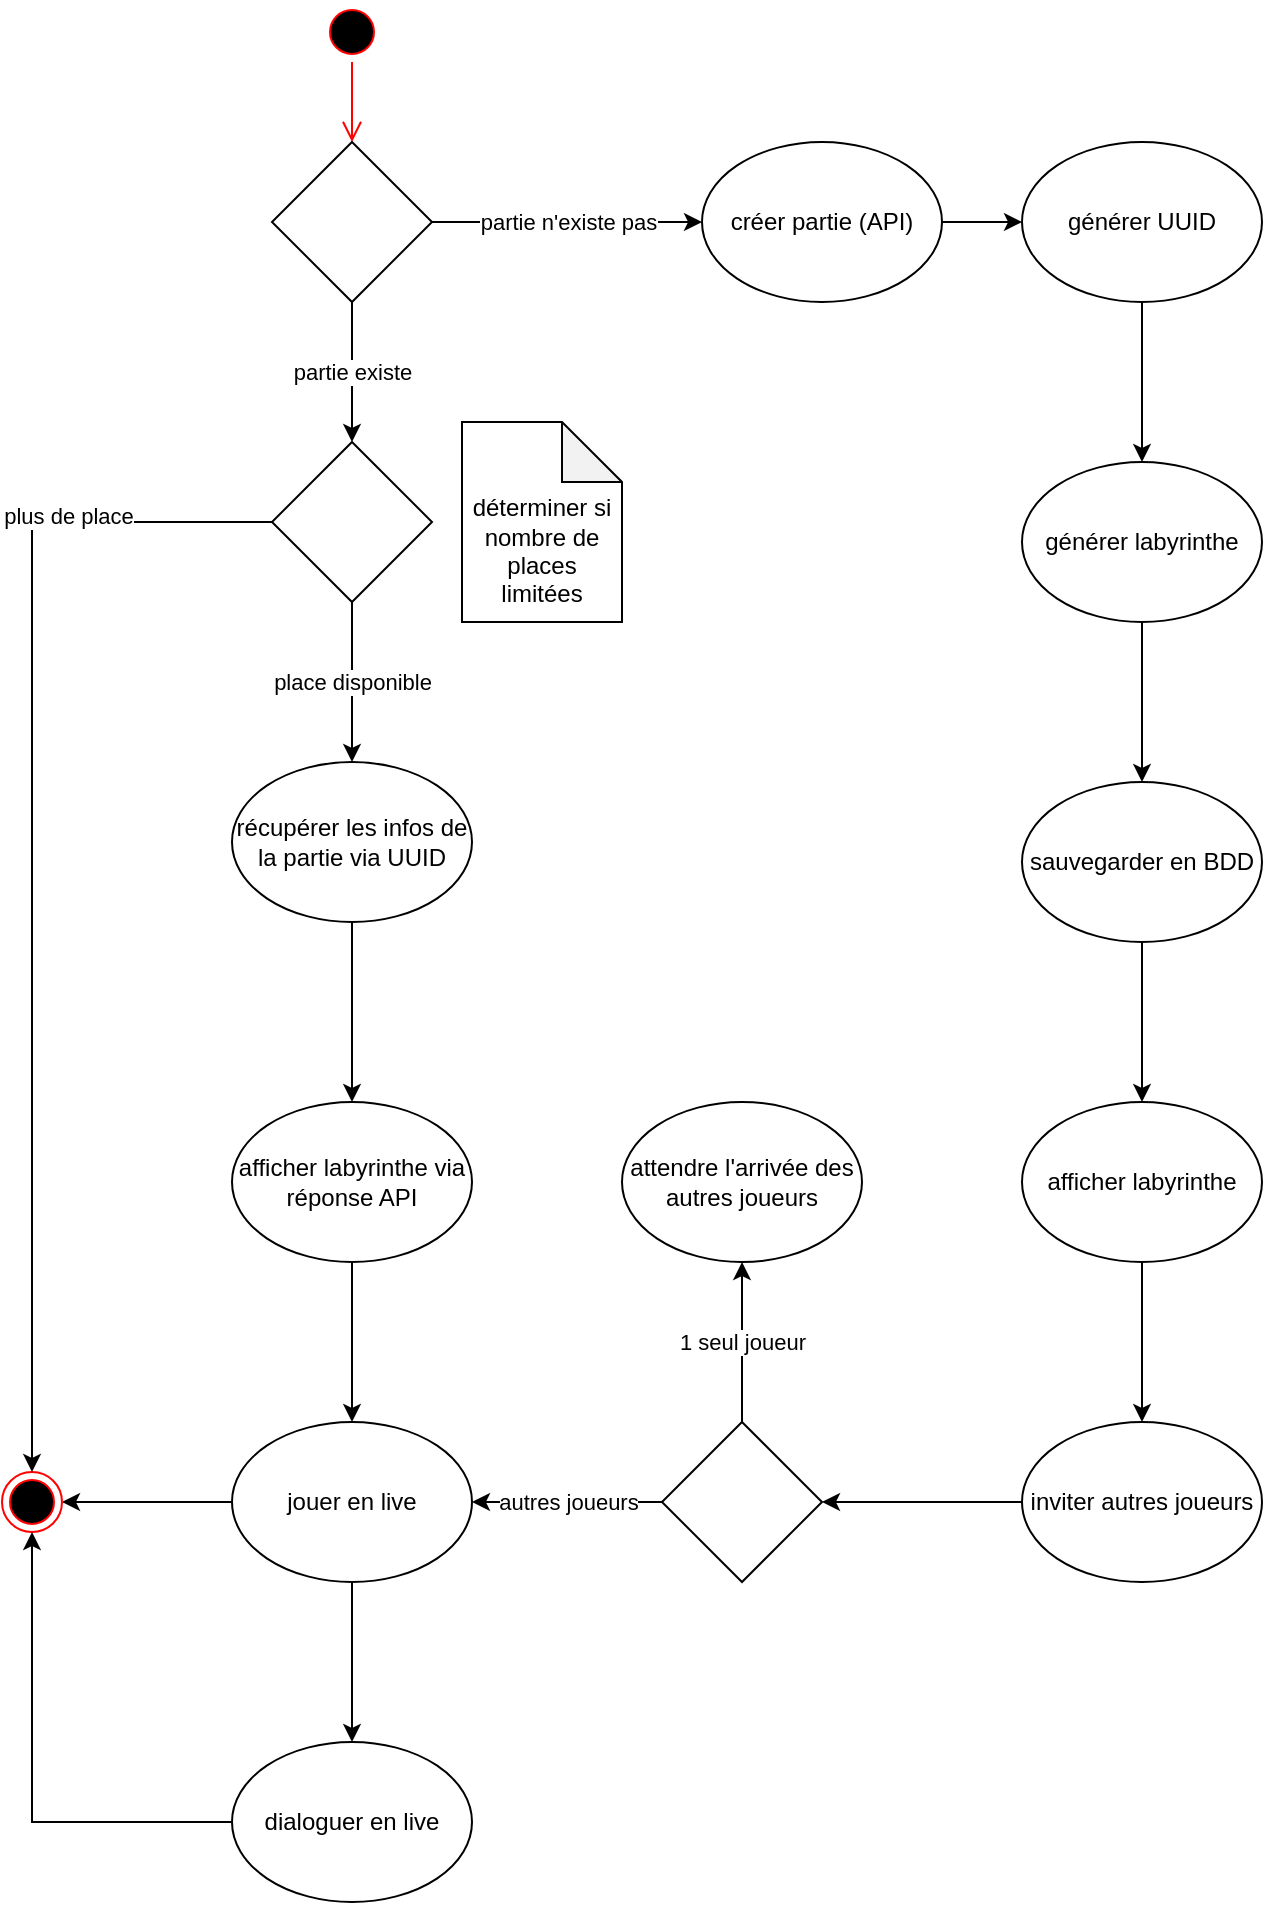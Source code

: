 <mxfile version="14.3.0" type="google"><diagram id="GKHDm8ycUpamnrKXbnF-" name="Page-1"><mxGraphModel dx="1422" dy="794" grid="1" gridSize="10" guides="1" tooltips="1" connect="1" arrows="1" fold="1" page="1" pageScale="1" pageWidth="827" pageHeight="1169" math="0" shadow="0"><root><mxCell id="0"/><mxCell id="1" parent="0"/><mxCell id="GIWuwU6WZqX3r6xo08Ez-1" value="" style="ellipse;html=1;shape=startState;fillColor=#000000;strokeColor=#ff0000;" parent="1" vertex="1"><mxGeometry x="330" y="50" width="30" height="30" as="geometry"/></mxCell><mxCell id="GIWuwU6WZqX3r6xo08Ez-2" value="" style="edgeStyle=orthogonalEdgeStyle;html=1;verticalAlign=bottom;endArrow=open;endSize=8;strokeColor=#ff0000;" parent="1" source="GIWuwU6WZqX3r6xo08Ez-1" target="GIWuwU6WZqX3r6xo08Ez-36" edge="1"><mxGeometry relative="1" as="geometry"><mxPoint x="345" y="120" as="targetPoint"/></mxGeometry></mxCell><mxCell id="GIWuwU6WZqX3r6xo08Ez-9" value="" style="edgeStyle=orthogonalEdgeStyle;rounded=0;orthogonalLoop=1;jettySize=auto;html=1;" parent="1" source="GIWuwU6WZqX3r6xo08Ez-4" target="GIWuwU6WZqX3r6xo08Ez-8" edge="1"><mxGeometry relative="1" as="geometry"/></mxCell><mxCell id="GIWuwU6WZqX3r6xo08Ez-4" value="créer partie (API)" style="ellipse;whiteSpace=wrap;html=1;" parent="1" vertex="1"><mxGeometry x="520" y="120" width="120" height="80" as="geometry"/></mxCell><mxCell id="GIWuwU6WZqX3r6xo08Ez-17" value="" style="edgeStyle=orthogonalEdgeStyle;rounded=0;orthogonalLoop=1;jettySize=auto;html=1;" parent="1" source="GIWuwU6WZqX3r6xo08Ez-6" target="GIWuwU6WZqX3r6xo08Ez-16" edge="1"><mxGeometry relative="1" as="geometry"/></mxCell><mxCell id="GIWuwU6WZqX3r6xo08Ez-6" value="récupérer les infos de la partie via UUID" style="ellipse;whiteSpace=wrap;html=1;" parent="1" vertex="1"><mxGeometry x="285" y="430" width="120" height="80" as="geometry"/></mxCell><mxCell id="GIWuwU6WZqX3r6xo08Ez-11" value="" style="edgeStyle=orthogonalEdgeStyle;rounded=0;orthogonalLoop=1;jettySize=auto;html=1;" parent="1" source="GIWuwU6WZqX3r6xo08Ez-8" target="GIWuwU6WZqX3r6xo08Ez-10" edge="1"><mxGeometry relative="1" as="geometry"/></mxCell><mxCell id="GIWuwU6WZqX3r6xo08Ez-8" value="générer UUID" style="ellipse;whiteSpace=wrap;html=1;" parent="1" vertex="1"><mxGeometry x="680" y="120" width="120" height="80" as="geometry"/></mxCell><mxCell id="GIWuwU6WZqX3r6xo08Ez-13" value="" style="edgeStyle=orthogonalEdgeStyle;rounded=0;orthogonalLoop=1;jettySize=auto;html=1;" parent="1" source="GIWuwU6WZqX3r6xo08Ez-10" target="GIWuwU6WZqX3r6xo08Ez-12" edge="1"><mxGeometry relative="1" as="geometry"/></mxCell><mxCell id="GIWuwU6WZqX3r6xo08Ez-10" value="générer labyrinthe" style="ellipse;whiteSpace=wrap;html=1;" parent="1" vertex="1"><mxGeometry x="680" y="280" width="120" height="80" as="geometry"/></mxCell><mxCell id="GIWuwU6WZqX3r6xo08Ez-19" value="" style="edgeStyle=orthogonalEdgeStyle;rounded=0;orthogonalLoop=1;jettySize=auto;html=1;" parent="1" source="GIWuwU6WZqX3r6xo08Ez-12" target="GIWuwU6WZqX3r6xo08Ez-18" edge="1"><mxGeometry relative="1" as="geometry"/></mxCell><mxCell id="GIWuwU6WZqX3r6xo08Ez-12" value="sauvegarder en BDD" style="ellipse;whiteSpace=wrap;html=1;" parent="1" vertex="1"><mxGeometry x="680" y="440" width="120" height="80" as="geometry"/></mxCell><mxCell id="GIWuwU6WZqX3r6xo08Ez-28" style="edgeStyle=orthogonalEdgeStyle;rounded=0;orthogonalLoop=1;jettySize=auto;html=1;entryX=0.5;entryY=0;entryDx=0;entryDy=0;" parent="1" source="GIWuwU6WZqX3r6xo08Ez-16" target="GIWuwU6WZqX3r6xo08Ez-26" edge="1"><mxGeometry relative="1" as="geometry"/></mxCell><mxCell id="GIWuwU6WZqX3r6xo08Ez-16" value="afficher labyrinthe via réponse API" style="ellipse;whiteSpace=wrap;html=1;" parent="1" vertex="1"><mxGeometry x="285" y="600" width="120" height="80" as="geometry"/></mxCell><mxCell id="GIWuwU6WZqX3r6xo08Ez-21" value="" style="edgeStyle=orthogonalEdgeStyle;rounded=0;orthogonalLoop=1;jettySize=auto;html=1;" parent="1" source="GIWuwU6WZqX3r6xo08Ez-18" target="GIWuwU6WZqX3r6xo08Ez-20" edge="1"><mxGeometry relative="1" as="geometry"/></mxCell><mxCell id="GIWuwU6WZqX3r6xo08Ez-18" value="&lt;div&gt;afficher labyrinthe&lt;/div&gt;" style="ellipse;whiteSpace=wrap;html=1;" parent="1" vertex="1"><mxGeometry x="680" y="600" width="120" height="80" as="geometry"/></mxCell><mxCell id="GIWuwU6WZqX3r6xo08Ez-25" value="" style="edgeStyle=orthogonalEdgeStyle;rounded=0;orthogonalLoop=1;jettySize=auto;html=1;" parent="1" source="GIWuwU6WZqX3r6xo08Ez-20" target="GIWuwU6WZqX3r6xo08Ez-24" edge="1"><mxGeometry relative="1" as="geometry"/></mxCell><mxCell id="GIWuwU6WZqX3r6xo08Ez-20" value="inviter autres joueurs" style="ellipse;whiteSpace=wrap;html=1;" parent="1" vertex="1"><mxGeometry x="680" y="760" width="120" height="80" as="geometry"/></mxCell><mxCell id="GIWuwU6WZqX3r6xo08Ez-27" value="autres joueurs" style="edgeStyle=orthogonalEdgeStyle;rounded=0;orthogonalLoop=1;jettySize=auto;html=1;" parent="1" source="GIWuwU6WZqX3r6xo08Ez-24" target="GIWuwU6WZqX3r6xo08Ez-26" edge="1"><mxGeometry relative="1" as="geometry"/></mxCell><mxCell id="GIWuwU6WZqX3r6xo08Ez-30" value="1 seul joueur" style="edgeStyle=orthogonalEdgeStyle;rounded=0;orthogonalLoop=1;jettySize=auto;html=1;" parent="1" source="GIWuwU6WZqX3r6xo08Ez-24" target="GIWuwU6WZqX3r6xo08Ez-29" edge="1"><mxGeometry relative="1" as="geometry"/></mxCell><mxCell id="GIWuwU6WZqX3r6xo08Ez-24" value="" style="rhombus;whiteSpace=wrap;html=1;" parent="1" vertex="1"><mxGeometry x="500" y="760" width="80" height="80" as="geometry"/></mxCell><mxCell id="GIWuwU6WZqX3r6xo08Ez-32" style="edgeStyle=orthogonalEdgeStyle;rounded=0;orthogonalLoop=1;jettySize=auto;html=1;entryX=1;entryY=0.5;entryDx=0;entryDy=0;" parent="1" source="GIWuwU6WZqX3r6xo08Ez-26" target="GIWuwU6WZqX3r6xo08Ez-31" edge="1"><mxGeometry relative="1" as="geometry"/></mxCell><mxCell id="GIWuwU6WZqX3r6xo08Ez-34" value="" style="edgeStyle=orthogonalEdgeStyle;rounded=0;orthogonalLoop=1;jettySize=auto;html=1;" parent="1" source="GIWuwU6WZqX3r6xo08Ez-26" target="GIWuwU6WZqX3r6xo08Ez-33" edge="1"><mxGeometry relative="1" as="geometry"/></mxCell><mxCell id="GIWuwU6WZqX3r6xo08Ez-26" value="jouer en live" style="ellipse;whiteSpace=wrap;html=1;" parent="1" vertex="1"><mxGeometry x="285" y="760" width="120" height="80" as="geometry"/></mxCell><mxCell id="GIWuwU6WZqX3r6xo08Ez-29" value="attendre l'arrivée des autres joueurs" style="ellipse;whiteSpace=wrap;html=1;" parent="1" vertex="1"><mxGeometry x="480" y="600" width="120" height="80" as="geometry"/></mxCell><mxCell id="GIWuwU6WZqX3r6xo08Ez-31" value="" style="ellipse;html=1;shape=endState;fillColor=#000000;strokeColor=#ff0000;" parent="1" vertex="1"><mxGeometry x="170" y="785" width="30" height="30" as="geometry"/></mxCell><mxCell id="GIWuwU6WZqX3r6xo08Ez-35" style="edgeStyle=orthogonalEdgeStyle;rounded=0;orthogonalLoop=1;jettySize=auto;html=1;entryX=0.5;entryY=1;entryDx=0;entryDy=0;" parent="1" source="GIWuwU6WZqX3r6xo08Ez-33" target="GIWuwU6WZqX3r6xo08Ez-31" edge="1"><mxGeometry relative="1" as="geometry"/></mxCell><mxCell id="GIWuwU6WZqX3r6xo08Ez-33" value="dialoguer en live" style="ellipse;whiteSpace=wrap;html=1;" parent="1" vertex="1"><mxGeometry x="285" y="920" width="120" height="80" as="geometry"/></mxCell><mxCell id="GIWuwU6WZqX3r6xo08Ez-37" value="partie n'existe pas" style="edgeStyle=orthogonalEdgeStyle;rounded=0;orthogonalLoop=1;jettySize=auto;html=1;" parent="1" source="GIWuwU6WZqX3r6xo08Ez-36" target="GIWuwU6WZqX3r6xo08Ez-4" edge="1"><mxGeometry relative="1" as="geometry"/></mxCell><mxCell id="GIWuwU6WZqX3r6xo08Ez-41" value="partie existe" style="edgeStyle=orthogonalEdgeStyle;rounded=0;orthogonalLoop=1;jettySize=auto;html=1;" parent="1" source="GIWuwU6WZqX3r6xo08Ez-36" target="GIWuwU6WZqX3r6xo08Ez-40" edge="1"><mxGeometry relative="1" as="geometry"/></mxCell><mxCell id="GIWuwU6WZqX3r6xo08Ez-36" value="" style="rhombus;whiteSpace=wrap;html=1;" parent="1" vertex="1"><mxGeometry x="305" y="120" width="80" height="80" as="geometry"/></mxCell><mxCell id="GIWuwU6WZqX3r6xo08Ez-42" value="place disponible" style="edgeStyle=orthogonalEdgeStyle;rounded=0;orthogonalLoop=1;jettySize=auto;html=1;" parent="1" source="GIWuwU6WZqX3r6xo08Ez-40" target="GIWuwU6WZqX3r6xo08Ez-6" edge="1"><mxGeometry relative="1" as="geometry"/></mxCell><mxCell id="GIWuwU6WZqX3r6xo08Ez-43" style="edgeStyle=orthogonalEdgeStyle;rounded=0;orthogonalLoop=1;jettySize=auto;html=1;entryX=0.5;entryY=0;entryDx=0;entryDy=0;" parent="1" source="GIWuwU6WZqX3r6xo08Ez-40" target="GIWuwU6WZqX3r6xo08Ez-31" edge="1"><mxGeometry relative="1" as="geometry"/></mxCell><mxCell id="GIWuwU6WZqX3r6xo08Ez-44" value="plus de place" style="edgeLabel;html=1;align=center;verticalAlign=middle;resizable=0;points=[];" parent="GIWuwU6WZqX3r6xo08Ez-43" vertex="1" connectable="0"><mxGeometry x="-0.657" y="-3" relative="1" as="geometry"><mxPoint as="offset"/></mxGeometry></mxCell><mxCell id="GIWuwU6WZqX3r6xo08Ez-40" value="" style="rhombus;whiteSpace=wrap;html=1;" parent="1" vertex="1"><mxGeometry x="305" y="270" width="80" height="80" as="geometry"/></mxCell><mxCell id="GIWuwU6WZqX3r6xo08Ez-45" value="&lt;div&gt;&lt;br&gt;&lt;/div&gt;&lt;div&gt;&lt;br&gt;&lt;/div&gt;&lt;div&gt;déterminer si nombre de places limitées&lt;/div&gt;" style="shape=note;whiteSpace=wrap;html=1;backgroundOutline=1;darkOpacity=0.05;" parent="1" vertex="1"><mxGeometry x="400" y="260" width="80" height="100" as="geometry"/></mxCell></root></mxGraphModel></diagram></mxfile>